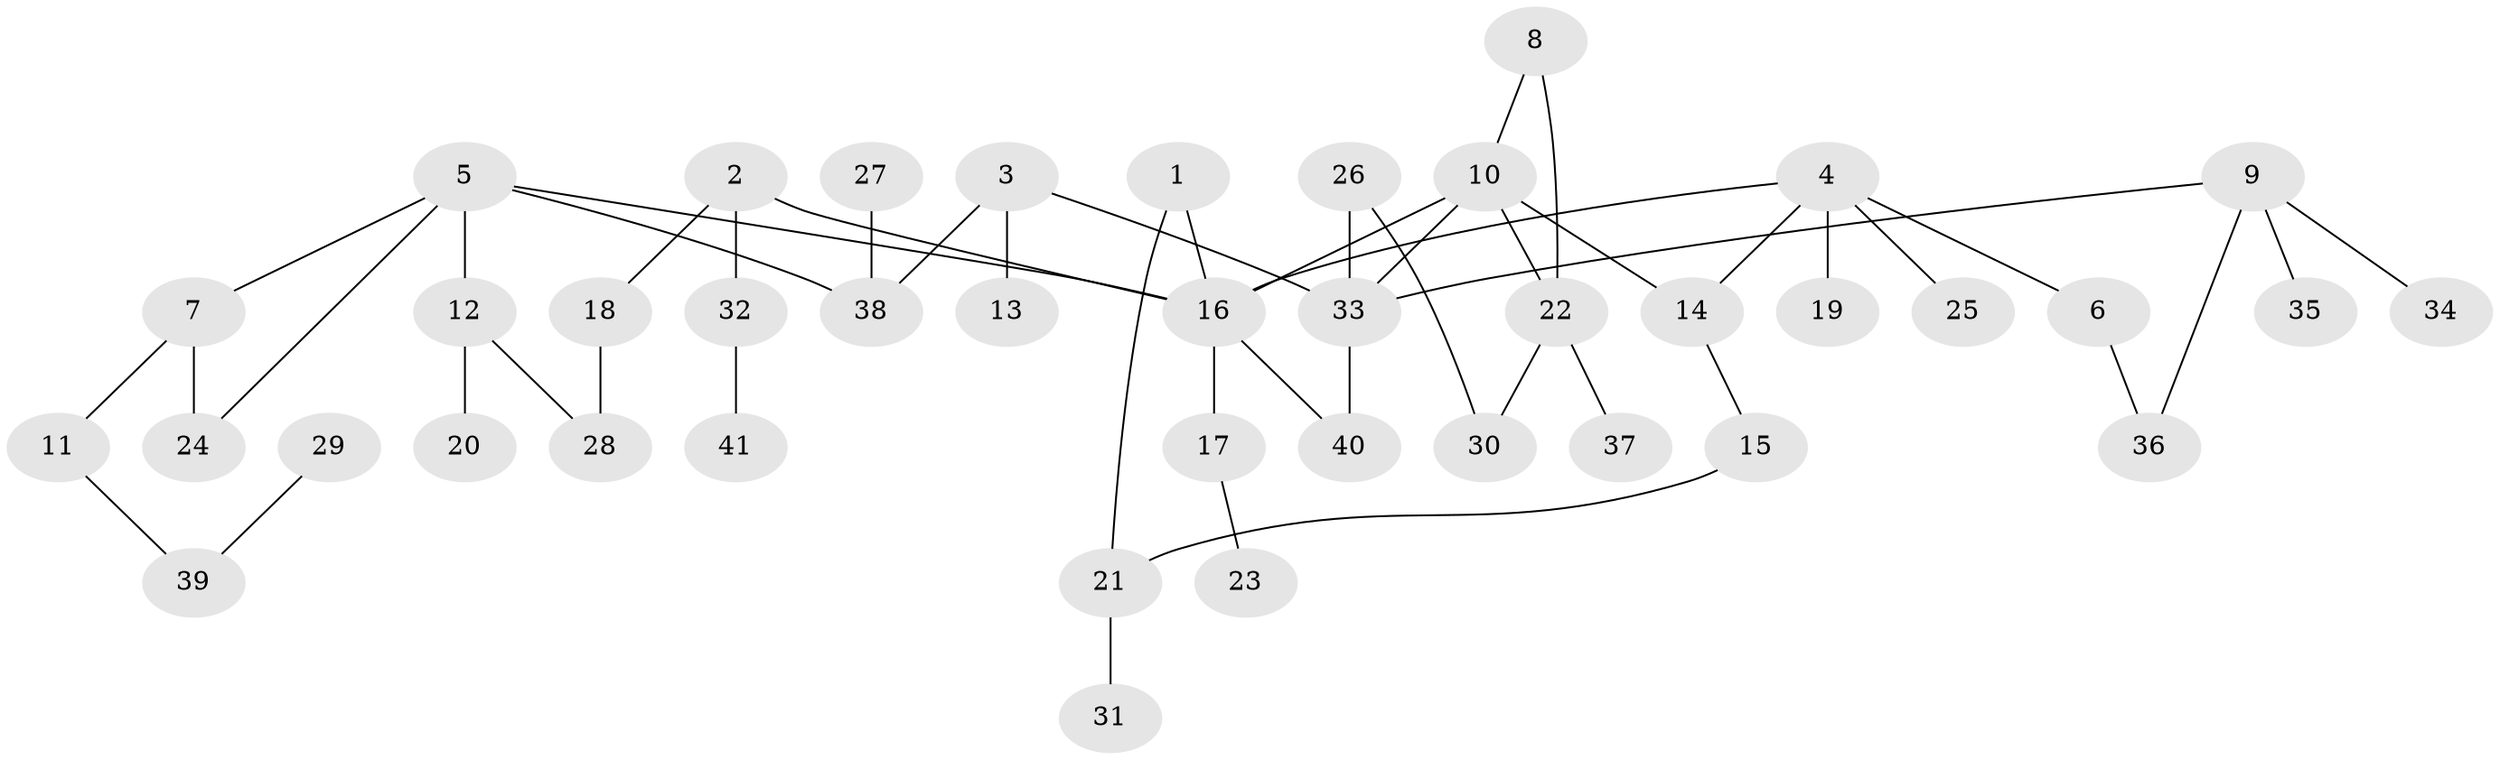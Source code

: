 // original degree distribution, {8: 0.012195121951219513, 2: 0.34146341463414637, 6: 0.012195121951219513, 4: 0.07317073170731707, 7: 0.012195121951219513, 3: 0.18292682926829268, 1: 0.35365853658536583, 5: 0.012195121951219513}
// Generated by graph-tools (version 1.1) at 2025/36/03/04/25 23:36:04]
// undirected, 41 vertices, 49 edges
graph export_dot {
  node [color=gray90,style=filled];
  1;
  2;
  3;
  4;
  5;
  6;
  7;
  8;
  9;
  10;
  11;
  12;
  13;
  14;
  15;
  16;
  17;
  18;
  19;
  20;
  21;
  22;
  23;
  24;
  25;
  26;
  27;
  28;
  29;
  30;
  31;
  32;
  33;
  34;
  35;
  36;
  37;
  38;
  39;
  40;
  41;
  1 -- 16 [weight=1.0];
  1 -- 21 [weight=1.0];
  2 -- 16 [weight=1.0];
  2 -- 18 [weight=1.0];
  2 -- 32 [weight=1.0];
  3 -- 13 [weight=1.0];
  3 -- 33 [weight=1.0];
  3 -- 38 [weight=1.0];
  4 -- 6 [weight=1.0];
  4 -- 14 [weight=1.0];
  4 -- 16 [weight=1.0];
  4 -- 19 [weight=1.0];
  4 -- 25 [weight=1.0];
  5 -- 7 [weight=1.0];
  5 -- 12 [weight=1.0];
  5 -- 16 [weight=1.0];
  5 -- 24 [weight=1.0];
  5 -- 38 [weight=1.0];
  6 -- 36 [weight=1.0];
  7 -- 11 [weight=1.0];
  7 -- 24 [weight=1.0];
  8 -- 10 [weight=1.0];
  8 -- 22 [weight=1.0];
  9 -- 33 [weight=1.0];
  9 -- 34 [weight=1.0];
  9 -- 35 [weight=1.0];
  9 -- 36 [weight=1.0];
  10 -- 14 [weight=1.0];
  10 -- 16 [weight=1.0];
  10 -- 22 [weight=1.0];
  10 -- 33 [weight=1.0];
  11 -- 39 [weight=1.0];
  12 -- 20 [weight=1.0];
  12 -- 28 [weight=1.0];
  14 -- 15 [weight=1.0];
  15 -- 21 [weight=1.0];
  16 -- 17 [weight=1.0];
  16 -- 40 [weight=1.0];
  17 -- 23 [weight=1.0];
  18 -- 28 [weight=1.0];
  21 -- 31 [weight=1.0];
  22 -- 30 [weight=1.0];
  22 -- 37 [weight=1.0];
  26 -- 30 [weight=1.0];
  26 -- 33 [weight=1.0];
  27 -- 38 [weight=1.0];
  29 -- 39 [weight=1.0];
  32 -- 41 [weight=1.0];
  33 -- 40 [weight=1.0];
}
